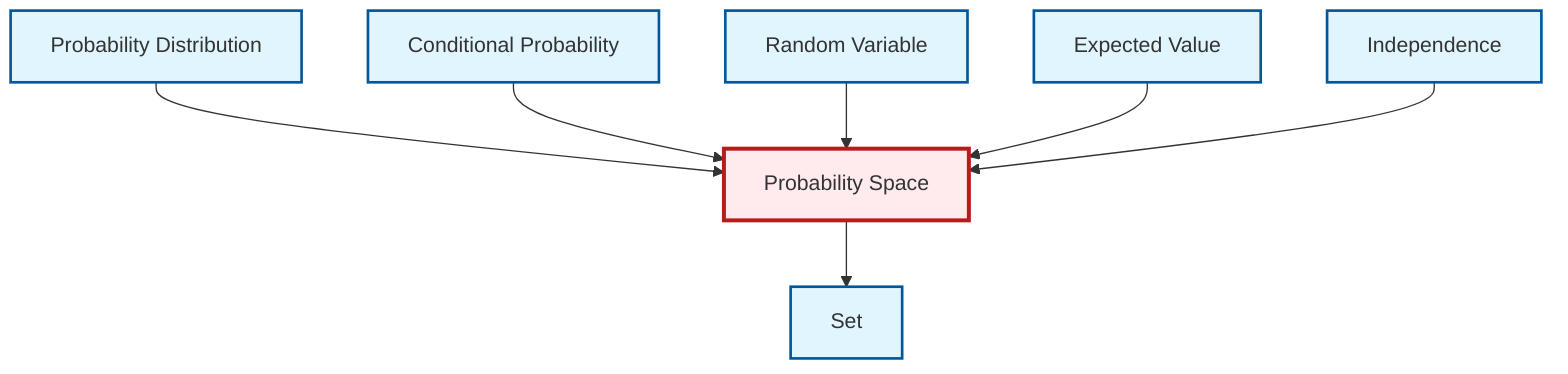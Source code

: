 graph TD
    classDef definition fill:#e1f5fe,stroke:#01579b,stroke-width:2px
    classDef theorem fill:#f3e5f5,stroke:#4a148c,stroke-width:2px
    classDef axiom fill:#fff3e0,stroke:#e65100,stroke-width:2px
    classDef example fill:#e8f5e9,stroke:#1b5e20,stroke-width:2px
    classDef current fill:#ffebee,stroke:#b71c1c,stroke-width:3px
    def-independence["Independence"]:::definition
    def-conditional-probability["Conditional Probability"]:::definition
    def-set["Set"]:::definition
    def-probability-distribution["Probability Distribution"]:::definition
    def-expectation["Expected Value"]:::definition
    def-random-variable["Random Variable"]:::definition
    def-probability-space["Probability Space"]:::definition
    def-probability-distribution --> def-probability-space
    def-conditional-probability --> def-probability-space
    def-probability-space --> def-set
    def-random-variable --> def-probability-space
    def-expectation --> def-probability-space
    def-independence --> def-probability-space
    class def-probability-space current